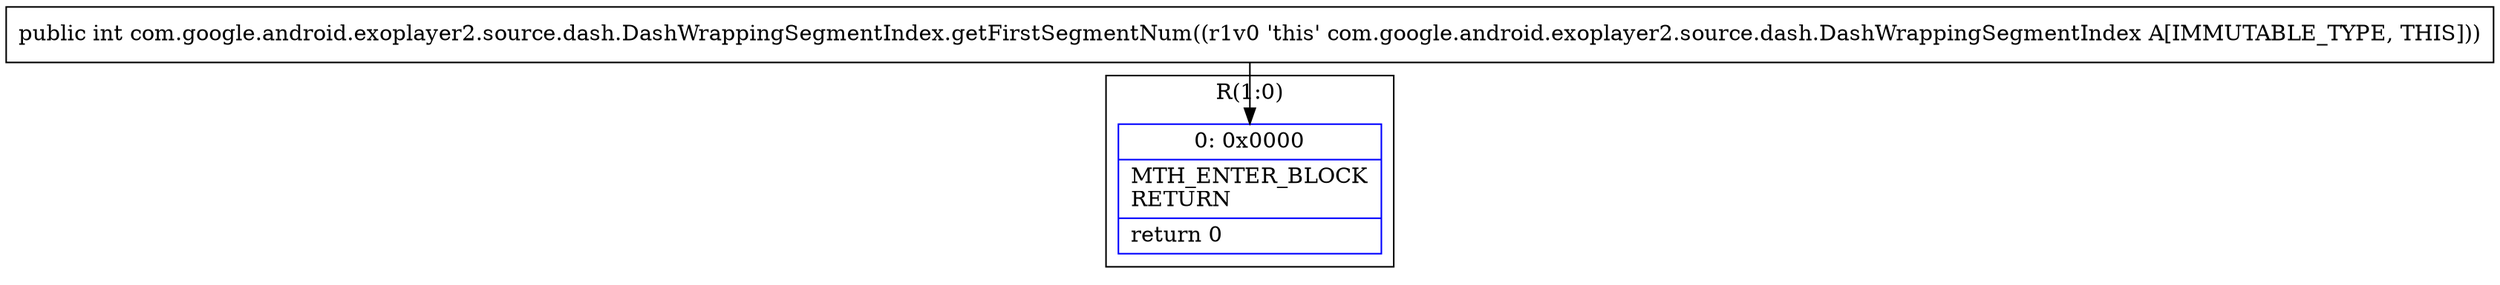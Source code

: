 digraph "CFG forcom.google.android.exoplayer2.source.dash.DashWrappingSegmentIndex.getFirstSegmentNum()I" {
subgraph cluster_Region_1754661619 {
label = "R(1:0)";
node [shape=record,color=blue];
Node_0 [shape=record,label="{0\:\ 0x0000|MTH_ENTER_BLOCK\lRETURN\l|return 0\l}"];
}
MethodNode[shape=record,label="{public int com.google.android.exoplayer2.source.dash.DashWrappingSegmentIndex.getFirstSegmentNum((r1v0 'this' com.google.android.exoplayer2.source.dash.DashWrappingSegmentIndex A[IMMUTABLE_TYPE, THIS])) }"];
MethodNode -> Node_0;
}

